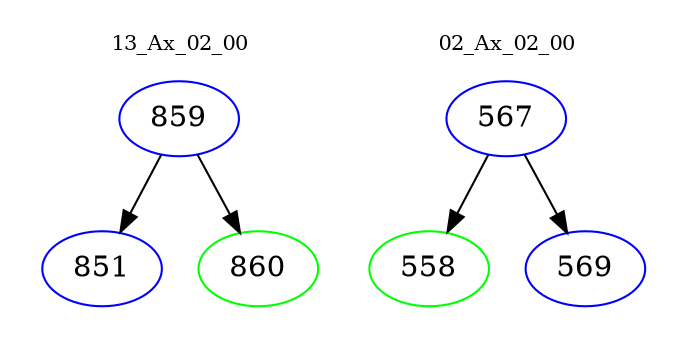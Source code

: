 digraph{
subgraph cluster_0 {
color = white
label = "13_Ax_02_00";
fontsize=10;
T0_859 [label="859", color="blue"]
T0_859 -> T0_851 [color="black"]
T0_851 [label="851", color="blue"]
T0_859 -> T0_860 [color="black"]
T0_860 [label="860", color="green"]
}
subgraph cluster_1 {
color = white
label = "02_Ax_02_00";
fontsize=10;
T1_567 [label="567", color="blue"]
T1_567 -> T1_558 [color="black"]
T1_558 [label="558", color="green"]
T1_567 -> T1_569 [color="black"]
T1_569 [label="569", color="blue"]
}
}
